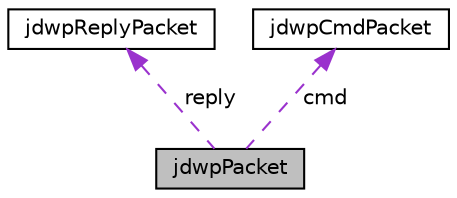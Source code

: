 digraph "jdwpPacket"
{
 // LATEX_PDF_SIZE
  edge [fontname="Helvetica",fontsize="10",labelfontname="Helvetica",labelfontsize="10"];
  node [fontname="Helvetica",fontsize="10",shape=record];
  Node1 [label="jdwpPacket",height=0.2,width=0.4,color="black", fillcolor="grey75", style="filled", fontcolor="black",tooltip=" "];
  Node2 -> Node1 [dir="back",color="darkorchid3",fontsize="10",style="dashed",label=" reply" ,fontname="Helvetica"];
  Node2 [label="jdwpReplyPacket",height=0.2,width=0.4,color="black", fillcolor="white", style="filled",URL="$structjdwp_reply_packet.html",tooltip=" "];
  Node3 -> Node1 [dir="back",color="darkorchid3",fontsize="10",style="dashed",label=" cmd" ,fontname="Helvetica"];
  Node3 [label="jdwpCmdPacket",height=0.2,width=0.4,color="black", fillcolor="white", style="filled",URL="$structjdwp_cmd_packet.html",tooltip=" "];
}
